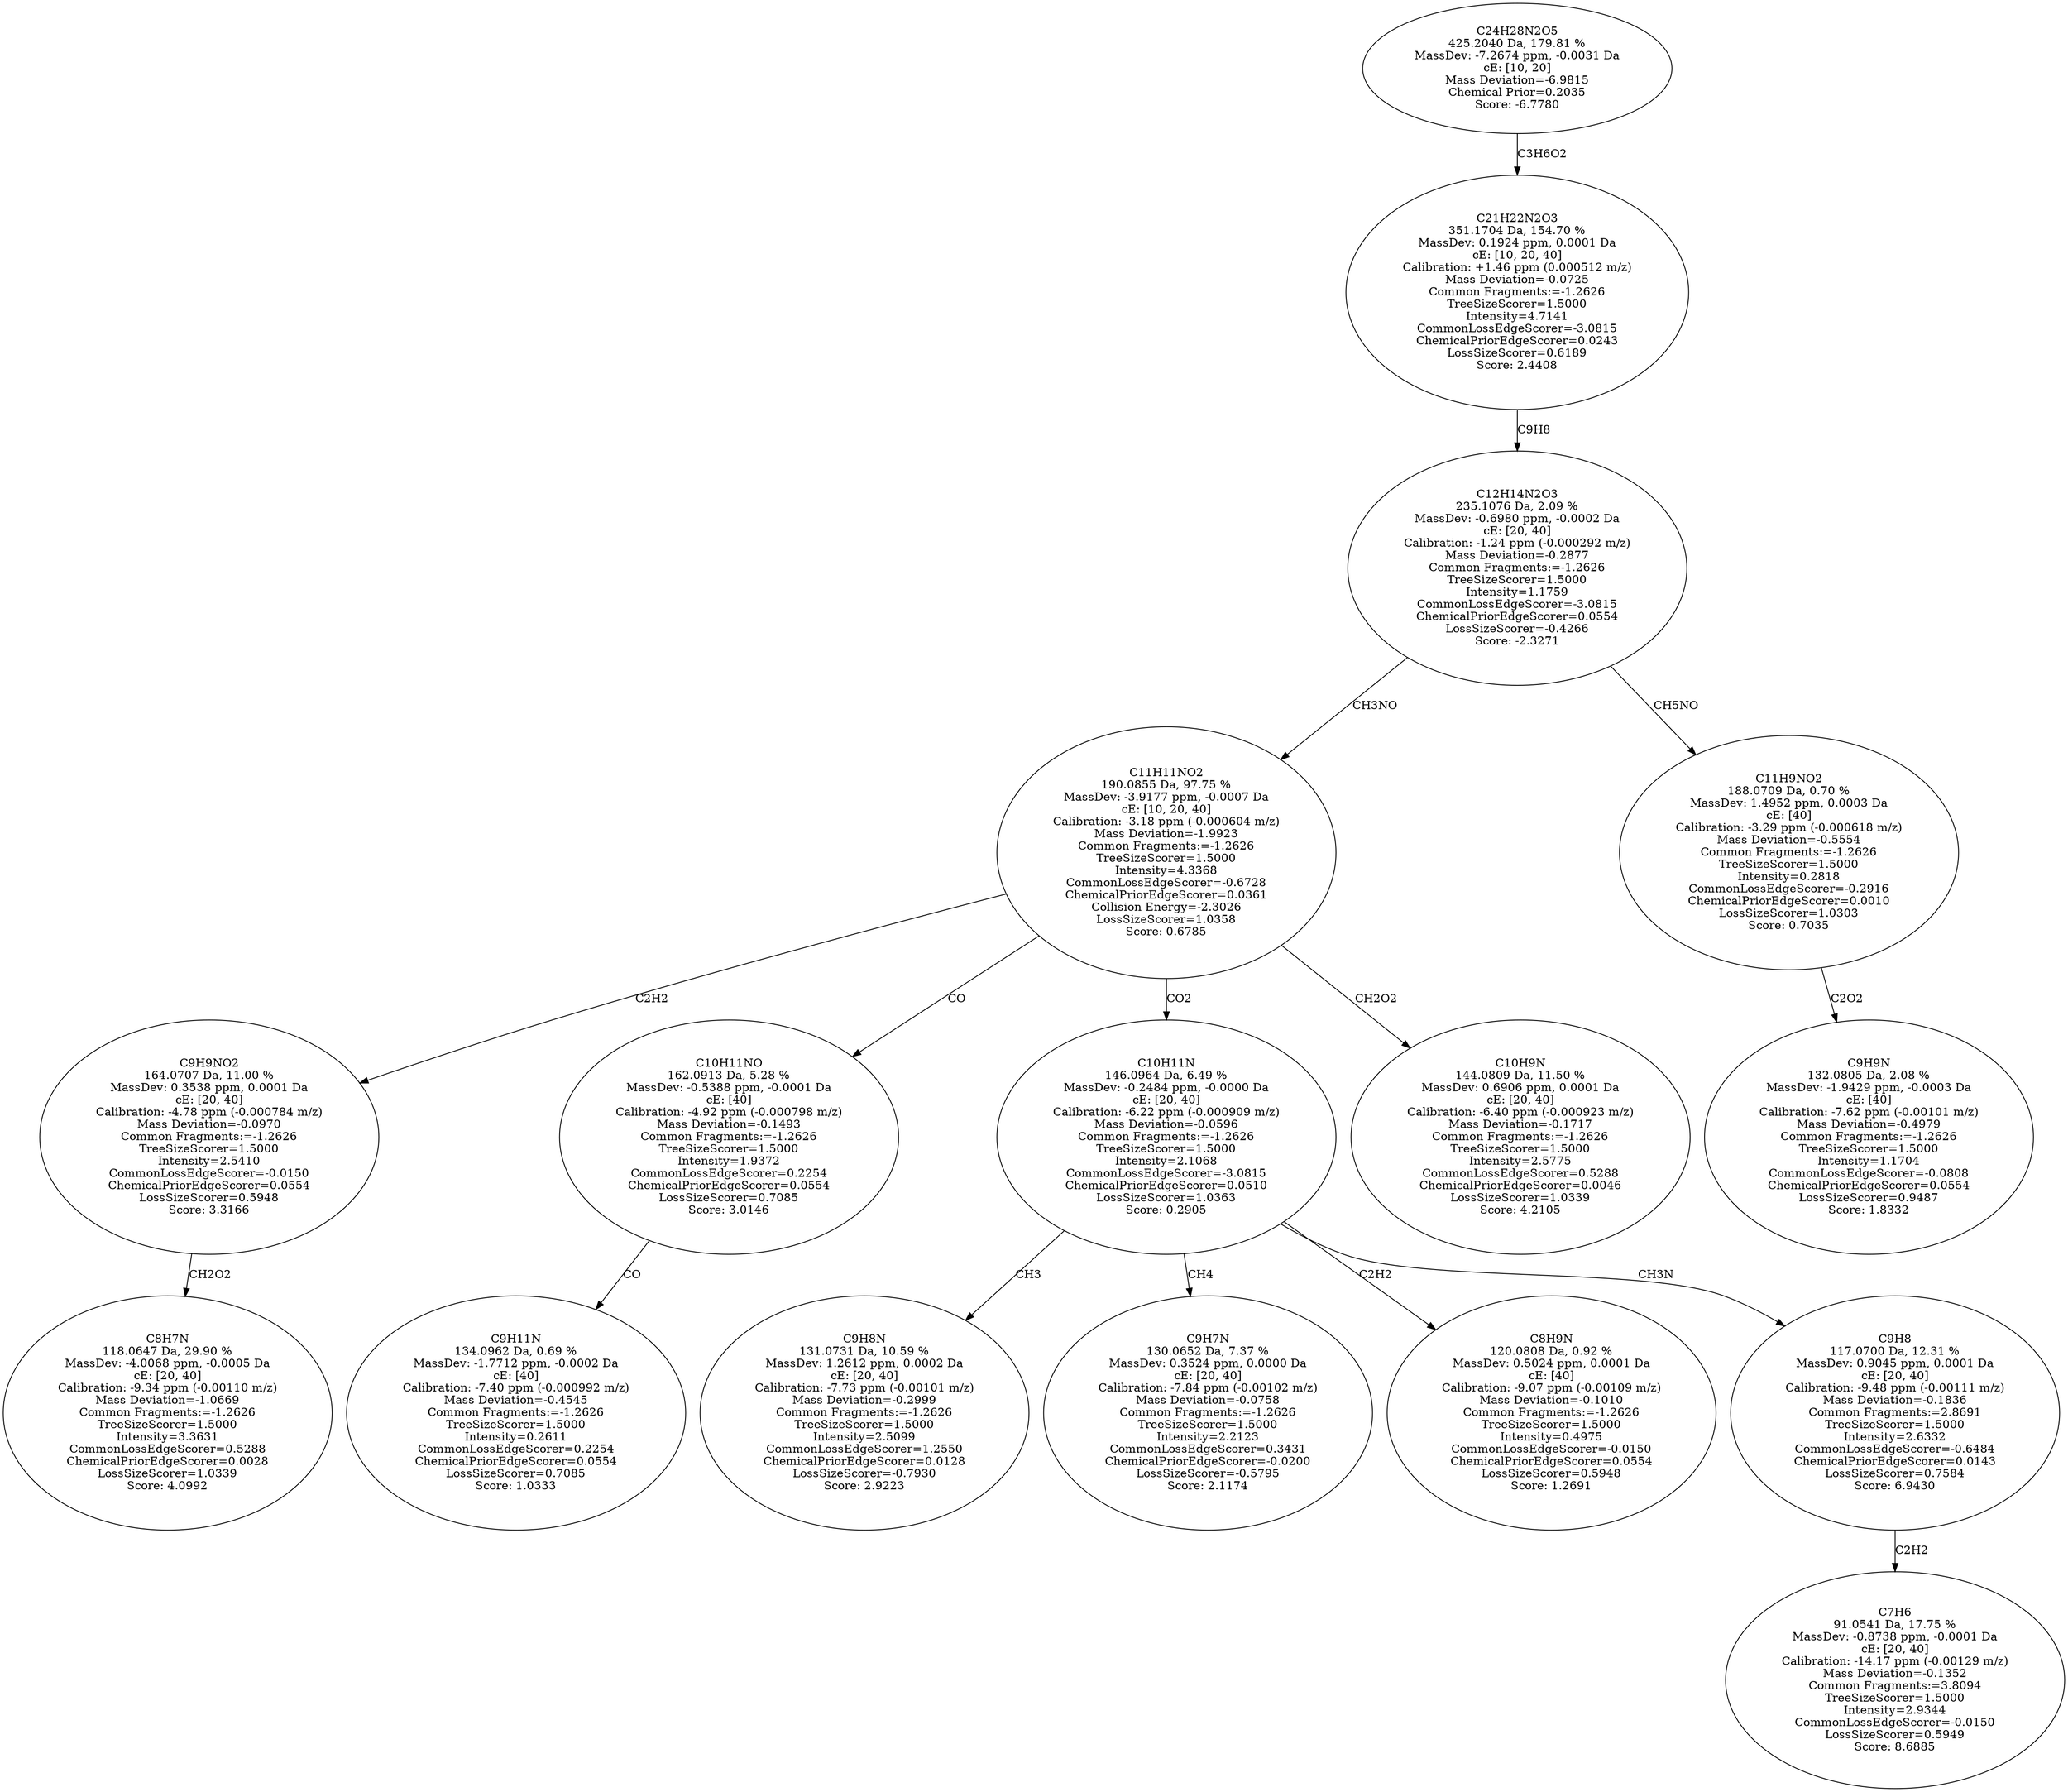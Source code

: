 strict digraph {
v1 [label="C8H7N\n118.0647 Da, 29.90 %\nMassDev: -4.0068 ppm, -0.0005 Da\ncE: [20, 40]\nCalibration: -9.34 ppm (-0.00110 m/z)\nMass Deviation=-1.0669\nCommon Fragments:=-1.2626\nTreeSizeScorer=1.5000\nIntensity=3.3631\nCommonLossEdgeScorer=0.5288\nChemicalPriorEdgeScorer=0.0028\nLossSizeScorer=1.0339\nScore: 4.0992"];
v2 [label="C9H9NO2\n164.0707 Da, 11.00 %\nMassDev: 0.3538 ppm, 0.0001 Da\ncE: [20, 40]\nCalibration: -4.78 ppm (-0.000784 m/z)\nMass Deviation=-0.0970\nCommon Fragments:=-1.2626\nTreeSizeScorer=1.5000\nIntensity=2.5410\nCommonLossEdgeScorer=-0.0150\nChemicalPriorEdgeScorer=0.0554\nLossSizeScorer=0.5948\nScore: 3.3166"];
v3 [label="C9H11N\n134.0962 Da, 0.69 %\nMassDev: -1.7712 ppm, -0.0002 Da\ncE: [40]\nCalibration: -7.40 ppm (-0.000992 m/z)\nMass Deviation=-0.4545\nCommon Fragments:=-1.2626\nTreeSizeScorer=1.5000\nIntensity=0.2611\nCommonLossEdgeScorer=0.2254\nChemicalPriorEdgeScorer=0.0554\nLossSizeScorer=0.7085\nScore: 1.0333"];
v4 [label="C10H11NO\n162.0913 Da, 5.28 %\nMassDev: -0.5388 ppm, -0.0001 Da\ncE: [40]\nCalibration: -4.92 ppm (-0.000798 m/z)\nMass Deviation=-0.1493\nCommon Fragments:=-1.2626\nTreeSizeScorer=1.5000\nIntensity=1.9372\nCommonLossEdgeScorer=0.2254\nChemicalPriorEdgeScorer=0.0554\nLossSizeScorer=0.7085\nScore: 3.0146"];
v5 [label="C9H8N\n131.0731 Da, 10.59 %\nMassDev: 1.2612 ppm, 0.0002 Da\ncE: [20, 40]\nCalibration: -7.73 ppm (-0.00101 m/z)\nMass Deviation=-0.2999\nCommon Fragments:=-1.2626\nTreeSizeScorer=1.5000\nIntensity=2.5099\nCommonLossEdgeScorer=1.2550\nChemicalPriorEdgeScorer=0.0128\nLossSizeScorer=-0.7930\nScore: 2.9223"];
v6 [label="C9H7N\n130.0652 Da, 7.37 %\nMassDev: 0.3524 ppm, 0.0000 Da\ncE: [20, 40]\nCalibration: -7.84 ppm (-0.00102 m/z)\nMass Deviation=-0.0758\nCommon Fragments:=-1.2626\nTreeSizeScorer=1.5000\nIntensity=2.2123\nCommonLossEdgeScorer=0.3431\nChemicalPriorEdgeScorer=-0.0200\nLossSizeScorer=-0.5795\nScore: 2.1174"];
v7 [label="C8H9N\n120.0808 Da, 0.92 %\nMassDev: 0.5024 ppm, 0.0001 Da\ncE: [40]\nCalibration: -9.07 ppm (-0.00109 m/z)\nMass Deviation=-0.1010\nCommon Fragments:=-1.2626\nTreeSizeScorer=1.5000\nIntensity=0.4975\nCommonLossEdgeScorer=-0.0150\nChemicalPriorEdgeScorer=0.0554\nLossSizeScorer=0.5948\nScore: 1.2691"];
v8 [label="C7H6\n91.0541 Da, 17.75 %\nMassDev: -0.8738 ppm, -0.0001 Da\ncE: [20, 40]\nCalibration: -14.17 ppm (-0.00129 m/z)\nMass Deviation=-0.1352\nCommon Fragments:=3.8094\nTreeSizeScorer=1.5000\nIntensity=2.9344\nCommonLossEdgeScorer=-0.0150\nLossSizeScorer=0.5949\nScore: 8.6885"];
v9 [label="C9H8\n117.0700 Da, 12.31 %\nMassDev: 0.9045 ppm, 0.0001 Da\ncE: [20, 40]\nCalibration: -9.48 ppm (-0.00111 m/z)\nMass Deviation=-0.1836\nCommon Fragments:=2.8691\nTreeSizeScorer=1.5000\nIntensity=2.6332\nCommonLossEdgeScorer=-0.6484\nChemicalPriorEdgeScorer=0.0143\nLossSizeScorer=0.7584\nScore: 6.9430"];
v10 [label="C10H11N\n146.0964 Da, 6.49 %\nMassDev: -0.2484 ppm, -0.0000 Da\ncE: [20, 40]\nCalibration: -6.22 ppm (-0.000909 m/z)\nMass Deviation=-0.0596\nCommon Fragments:=-1.2626\nTreeSizeScorer=1.5000\nIntensity=2.1068\nCommonLossEdgeScorer=-3.0815\nChemicalPriorEdgeScorer=0.0510\nLossSizeScorer=1.0363\nScore: 0.2905"];
v11 [label="C10H9N\n144.0809 Da, 11.50 %\nMassDev: 0.6906 ppm, 0.0001 Da\ncE: [20, 40]\nCalibration: -6.40 ppm (-0.000923 m/z)\nMass Deviation=-0.1717\nCommon Fragments:=-1.2626\nTreeSizeScorer=1.5000\nIntensity=2.5775\nCommonLossEdgeScorer=0.5288\nChemicalPriorEdgeScorer=0.0046\nLossSizeScorer=1.0339\nScore: 4.2105"];
v12 [label="C11H11NO2\n190.0855 Da, 97.75 %\nMassDev: -3.9177 ppm, -0.0007 Da\ncE: [10, 20, 40]\nCalibration: -3.18 ppm (-0.000604 m/z)\nMass Deviation=-1.9923\nCommon Fragments:=-1.2626\nTreeSizeScorer=1.5000\nIntensity=4.3368\nCommonLossEdgeScorer=-0.6728\nChemicalPriorEdgeScorer=0.0361\nCollision Energy=-2.3026\nLossSizeScorer=1.0358\nScore: 0.6785"];
v13 [label="C9H9N\n132.0805 Da, 2.08 %\nMassDev: -1.9429 ppm, -0.0003 Da\ncE: [40]\nCalibration: -7.62 ppm (-0.00101 m/z)\nMass Deviation=-0.4979\nCommon Fragments:=-1.2626\nTreeSizeScorer=1.5000\nIntensity=1.1704\nCommonLossEdgeScorer=-0.0808\nChemicalPriorEdgeScorer=0.0554\nLossSizeScorer=0.9487\nScore: 1.8332"];
v14 [label="C11H9NO2\n188.0709 Da, 0.70 %\nMassDev: 1.4952 ppm, 0.0003 Da\ncE: [40]\nCalibration: -3.29 ppm (-0.000618 m/z)\nMass Deviation=-0.5554\nCommon Fragments:=-1.2626\nTreeSizeScorer=1.5000\nIntensity=0.2818\nCommonLossEdgeScorer=-0.2916\nChemicalPriorEdgeScorer=0.0010\nLossSizeScorer=1.0303\nScore: 0.7035"];
v15 [label="C12H14N2O3\n235.1076 Da, 2.09 %\nMassDev: -0.6980 ppm, -0.0002 Da\ncE: [20, 40]\nCalibration: -1.24 ppm (-0.000292 m/z)\nMass Deviation=-0.2877\nCommon Fragments:=-1.2626\nTreeSizeScorer=1.5000\nIntensity=1.1759\nCommonLossEdgeScorer=-3.0815\nChemicalPriorEdgeScorer=0.0554\nLossSizeScorer=-0.4266\nScore: -2.3271"];
v16 [label="C21H22N2O3\n351.1704 Da, 154.70 %\nMassDev: 0.1924 ppm, 0.0001 Da\ncE: [10, 20, 40]\nCalibration: +1.46 ppm (0.000512 m/z)\nMass Deviation=-0.0725\nCommon Fragments:=-1.2626\nTreeSizeScorer=1.5000\nIntensity=4.7141\nCommonLossEdgeScorer=-3.0815\nChemicalPriorEdgeScorer=0.0243\nLossSizeScorer=0.6189\nScore: 2.4408"];
v17 [label="C24H28N2O5\n425.2040 Da, 179.81 %\nMassDev: -7.2674 ppm, -0.0031 Da\ncE: [10, 20]\nMass Deviation=-6.9815\nChemical Prior=0.2035\nScore: -6.7780"];
v2 -> v1 [label="CH2O2"];
v12 -> v2 [label="C2H2"];
v4 -> v3 [label="CO"];
v12 -> v4 [label="CO"];
v10 -> v5 [label="CH3"];
v10 -> v6 [label="CH4"];
v10 -> v7 [label="C2H2"];
v9 -> v8 [label="C2H2"];
v10 -> v9 [label="CH3N"];
v12 -> v10 [label="CO2"];
v12 -> v11 [label="CH2O2"];
v15 -> v12 [label="CH3NO"];
v14 -> v13 [label="C2O2"];
v15 -> v14 [label="CH5NO"];
v16 -> v15 [label="C9H8"];
v17 -> v16 [label="C3H6O2"];
}